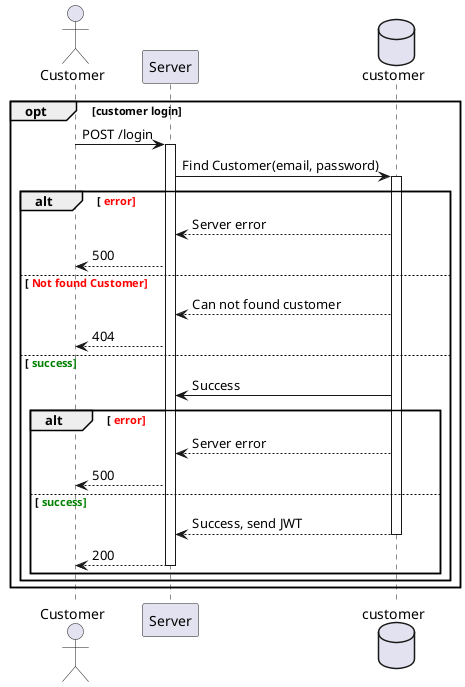 @startuml customer
    actor Customer
    participant Server
    database customer

    opt customer login
        Customer -> Server: POST /login
        activate Server
        Server -> customer: Find Customer(email, password)
        activate customer

        alt <font color=Red> error
            Server <-- customer: Server error 
            Customer <-- Server: 500

        else <font color=Red> Not found Customer
            Server <-- customer: Can not found customer
            Customer <-- Server: 404

        else <font color=Green> success 
            Server <- customer: Success 
            alt <font color=Red> error
                Server <-- customer: Server error
                Customer <-- Server: 500

            else <font color=Green> success
                Server <-- customer: Success, send JWT
                deactivate customer
                Customer <-- Server: 200
                deactivate Server
            end
        end 
    end

@enduml